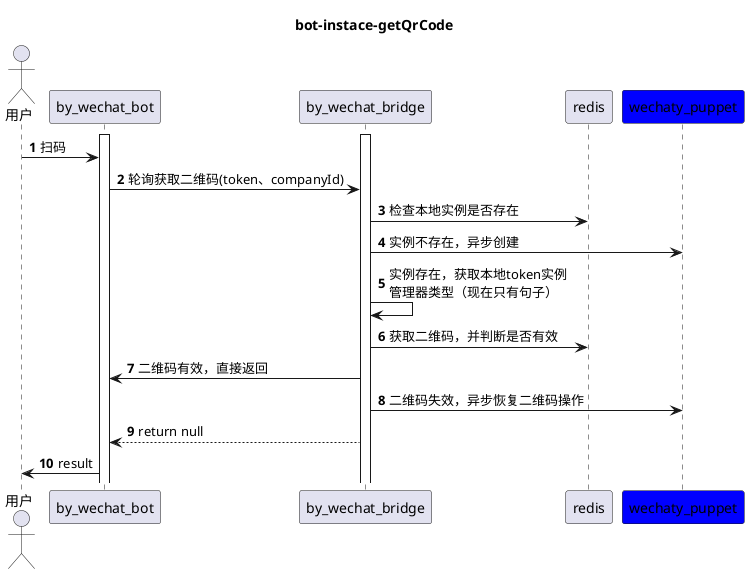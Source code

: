 @startuml
title  bot-instace-getQrCode

actor 用户 as admin
participant by_wechat_bot as by_wechat_bot
participant by_wechat_bridge as by_wechat_bridge
participant redis as redis
participant wechaty_puppet as wechaty_puppet #blue
autonumber
activate by_wechat_bot
activate by_wechat_bridge
admin -> by_wechat_bot: 扫码
by_wechat_bot -> by_wechat_bridge: 轮询获取二维码(token、companyId)
by_wechat_bridge ->  redis:  检查本地实例是否存在
by_wechat_bridge -> wechaty_puppet:实例不存在，异步创建
by_wechat_bridge -> by_wechat_bridge: 实例存在，获取本地token实例\n管理器类型（现在只有句子）
by_wechat_bridge -> redis: 获取二维码，并判断是否有效
by_wechat_bridge ->  by_wechat_bot:  二维码有效，直接返回
by_wechat_bridge -> wechaty_puppet:二维码失效，异步恢复二维码操作
by_wechat_bridge --> by_wechat_bot: return null
by_wechat_bot -> admin: result
@endum